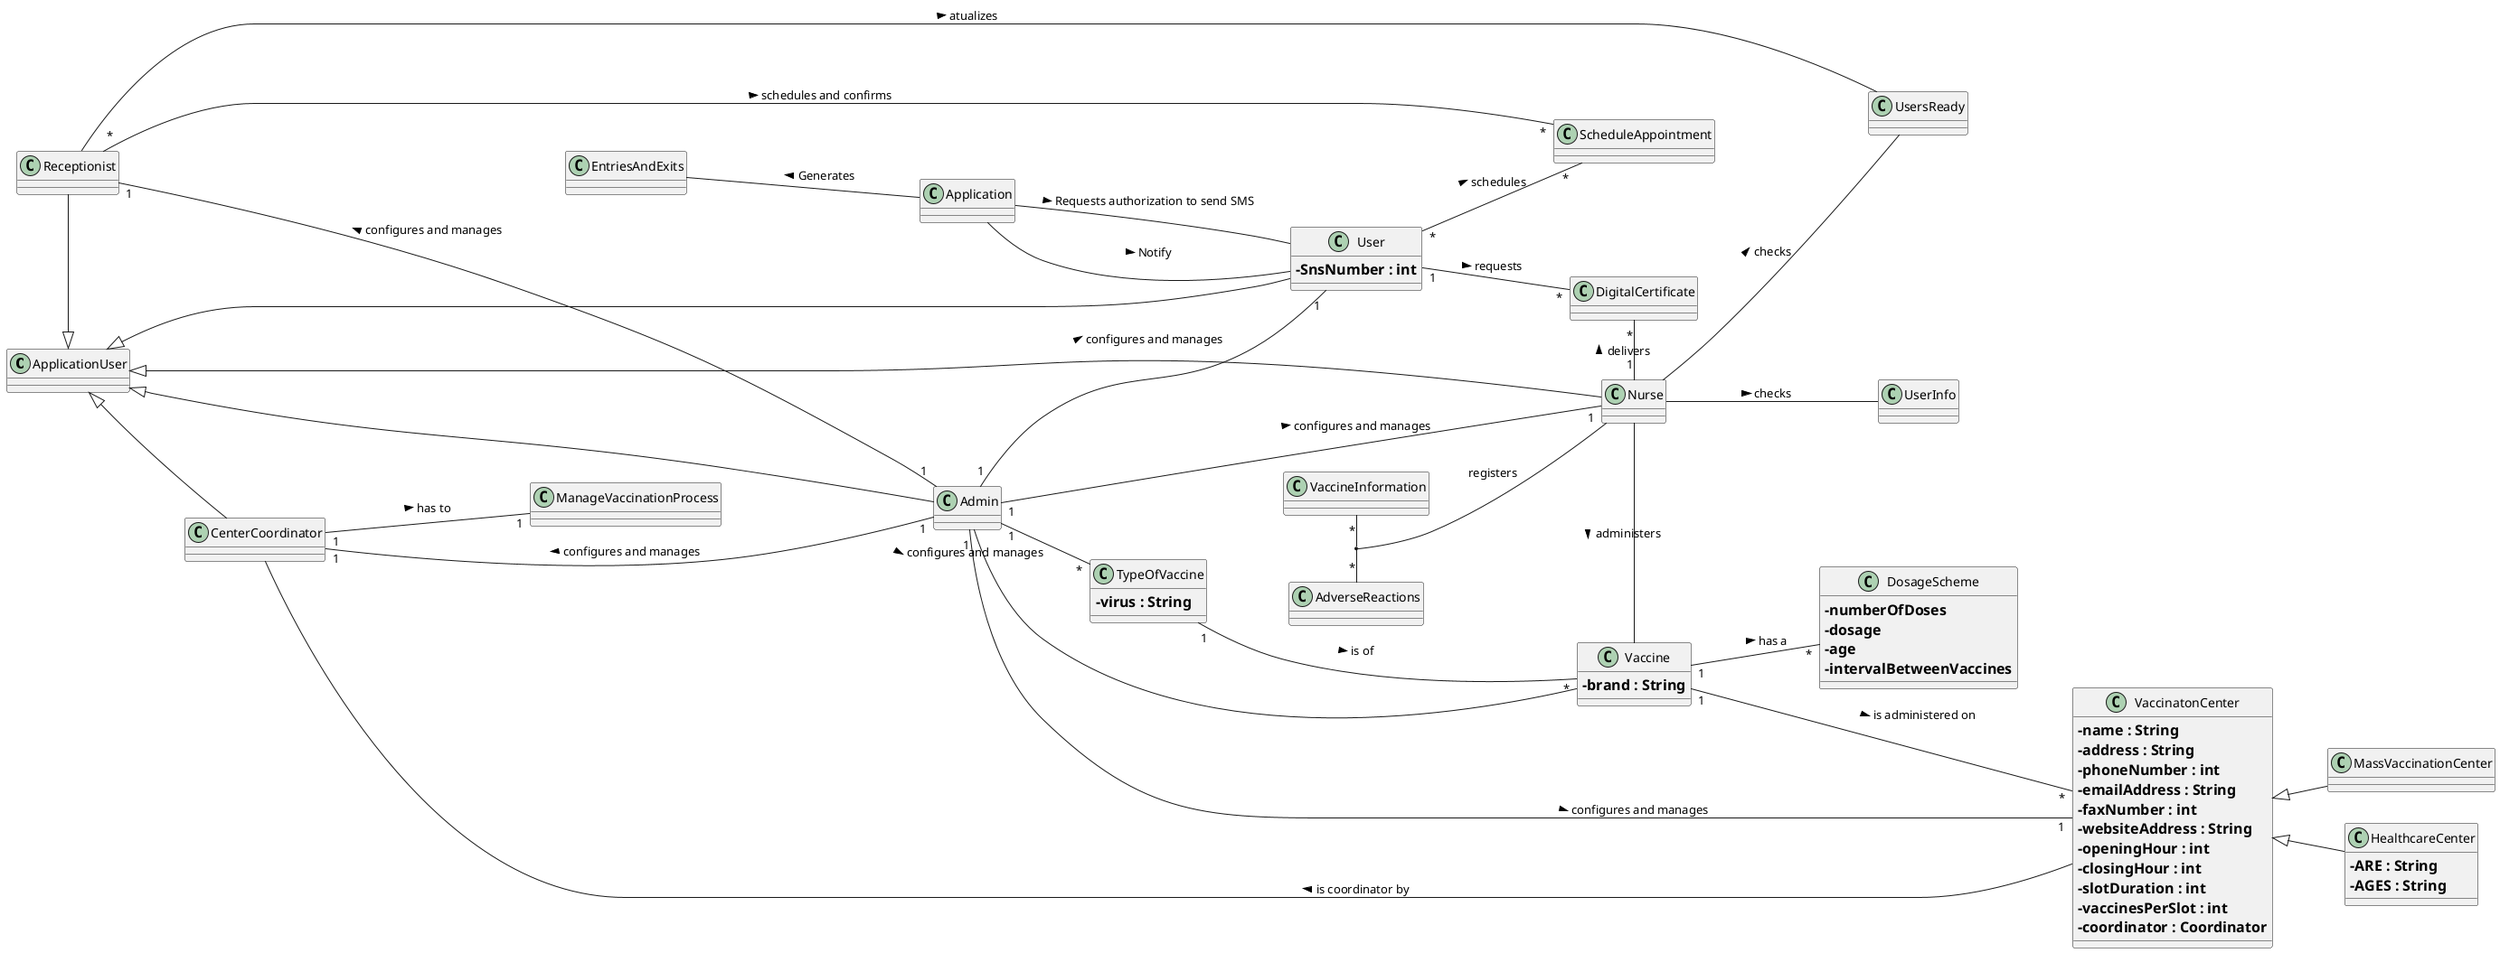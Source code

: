 @startuml
'https://plantuml.com/class-diagram

left to right direction

class ApplicationUser

ApplicationUser <|- User
ApplicationUser <|- Nurse
ApplicationUser <|-left- Receptionist
ApplicationUser <|- Admin
ApplicationUser <|-- CenterCoordinator

class Admin

class User {
==-SnsNumber : int
}

class Receptionist

class Nurse

class CenterCoordinator

Admin "1" -- "1" User : configures and manages  >
Admin "1" - "1" Nurse : configures and manages >
Admin "1" -l- "1" Receptionist : configures and manages >
Admin "1" -- "1" VaccinatonCenter : configures and manages >
Admin "1" -up-- "1" CenterCoordinator : configures and manages >
Admin "1" -right-- "*" TypeOfVaccine : configures and manages >
Admin -- Vaccine


class VaccinatonCenter {
==-name : String
==-address : String
==-phoneNumber : int
==-emailAddress : String
==-faxNumber : int
==-websiteAddress : String
==-openingHour : int
==-closingHour : int
==-slotDuration : int
==-vaccinesPerSlot : int
==-coordinator : Coordinator
}

class MassVaccinationCenter extends VaccinatonCenter {

}

class HealthcareCenter extends VaccinatonCenter {
==-ARE : String
==-AGES : String
}

class Vaccine {
==-brand : String
}

class DosageScheme {
==-numberOfDoses
==-dosage
== -age
==-intervalBetweenVaccines
}

class TypeOfVaccine {
==-virus : String
}


Vaccine "1" -- "*" DosageScheme : has a >
TypeOfVaccine "1" -- "*" Vaccine :is of >
Vaccine "1" --- "*" VaccinatonCenter : is administered on >

class DigitalCertificate

Nurse "1" -left "*" DigitalCertificate : delivers >
User "1" -- "*" DigitalCertificate : requests >

class ScheduleAppointment

User "*" -- "*" ScheduleAppointment : schedules >
Receptionist "*" - "*" ScheduleAppointment : schedules and confirms >


class UsersReady
class UserInfo

Receptionist - UsersReady : atualizes >
Nurse -- UsersReady : checks >
Nurse - Vaccine : administers >
Nurse -- UserInfo : checks >

class VaccineInformation
class AdverseReactions

VaccineInformation "*" - "*" AdverseReactions
(VaccineInformation, AdverseReactions) - Nurse : registers


class ManageVaccinationProcess

CenterCoordinator "1" -- "1" ManageVaccinationProcess : has to >
CenterCoordinator -- VaccinatonCenter : is coordinator by <

class Application
class EntriesAndExits

Application -- User : Requests authorization to send SMS >
Application -- User : Notify >
Application -up- EntriesAndExits : Generates >

@enduml